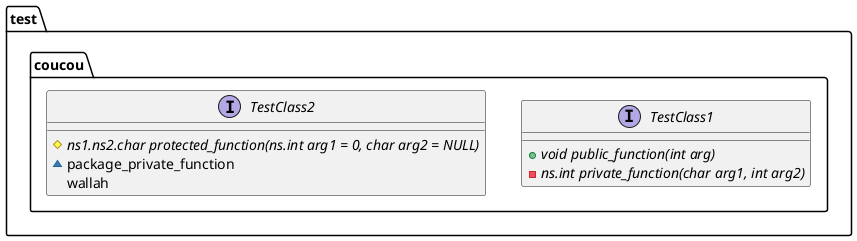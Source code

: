 @startuml

' set namespaceSeparator ::

namespace test.coucou{

Interface TestClass1{
    + {abstract} void public_function(int arg)
    - {abstract} ns.int private_function(char arg1, int arg2)
}

interface TestClass2{
    # {abstract} ns1.ns2.char protected_function(ns.int arg1 = 0, char arg2 = NULL)
    ~ {method} package_private_function
    {method} wallah
}
}
@enduml

